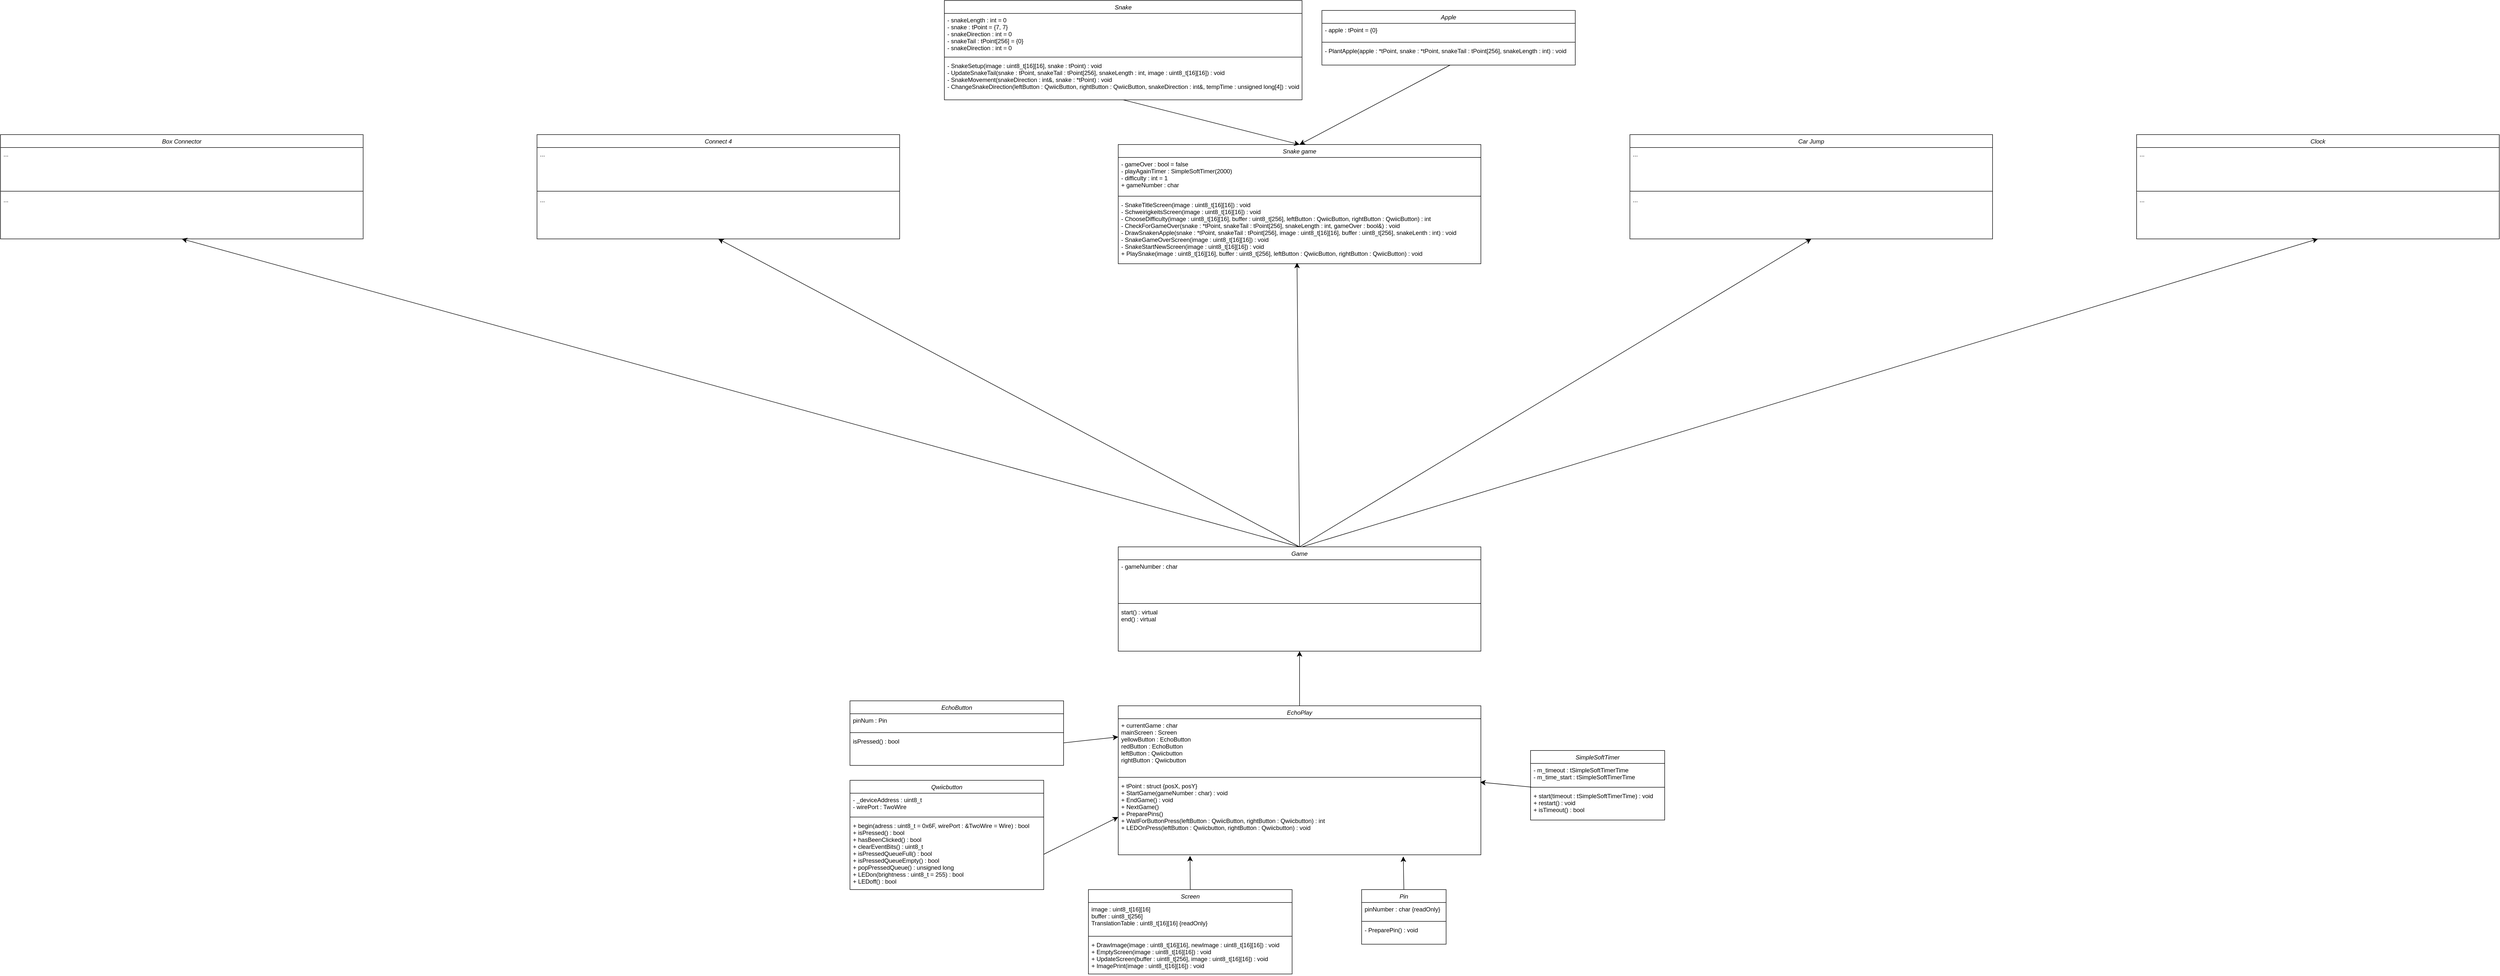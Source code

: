 <mxfile version="28.1.1">
  <diagram id="C5RBs43oDa-KdzZeNtuy" name="Snake">
    <mxGraphModel dx="4626" dy="3603" grid="1" gridSize="10" guides="1" tooltips="1" connect="1" arrows="1" fold="1" page="0" pageScale="1" pageWidth="827" pageHeight="1169" math="0" shadow="0">
      <root>
        <mxCell id="WIyWlLk6GJQsqaUBKTNV-0" />
        <mxCell id="WIyWlLk6GJQsqaUBKTNV-1" parent="WIyWlLk6GJQsqaUBKTNV-0" />
        <mxCell id="zkfFHV4jXpPFQw0GAbJ--0" value="Snake" style="swimlane;fontStyle=2;align=center;verticalAlign=top;childLayout=stackLayout;horizontal=1;startSize=26;horizontalStack=0;resizeParent=1;resizeLast=0;collapsible=1;marginBottom=0;rounded=0;shadow=0;strokeWidth=1;" parent="WIyWlLk6GJQsqaUBKTNV-1" vertex="1">
          <mxGeometry x="-970" y="-2710" width="720" height="200" as="geometry">
            <mxRectangle x="230" y="140" width="160" height="26" as="alternateBounds" />
          </mxGeometry>
        </mxCell>
        <mxCell id="zkfFHV4jXpPFQw0GAbJ--3" value="- snakeLength : int = 0&#xa;- snake : tPoint = {7, 7}&#xa;- snakeDirection : int = 0&#xa;- snakeTail : tPoint[256] = {0}&#xa;- snakeDirection : int = 0" style="text;align=left;verticalAlign=top;spacingLeft=4;spacingRight=4;overflow=hidden;rotatable=0;points=[[0,0.5],[1,0.5]];portConstraint=eastwest;rounded=0;shadow=0;html=0;" parent="zkfFHV4jXpPFQw0GAbJ--0" vertex="1">
          <mxGeometry y="26" width="720" height="84" as="geometry" />
        </mxCell>
        <mxCell id="zkfFHV4jXpPFQw0GAbJ--4" value="" style="line;html=1;strokeWidth=1;align=left;verticalAlign=middle;spacingTop=-1;spacingLeft=3;spacingRight=3;rotatable=0;labelPosition=right;points=[];portConstraint=eastwest;" parent="zkfFHV4jXpPFQw0GAbJ--0" vertex="1">
          <mxGeometry y="110" width="720" height="8" as="geometry" />
        </mxCell>
        <mxCell id="zkfFHV4jXpPFQw0GAbJ--5" value="- SnakeSetup(image : uint8_t[16][16], snake : tPoint) : void&#xa;- UpdateSnakeTail(snake : tPoint, snakeTail : tPoint[256], snakeLength : int, image : uint8_t[16][16]) : void&#xa;- SnakeMovement(snakeDirection : int&amp;, snake : *tPoint) : void&#xa;- ChangeSnakeDirection(leftButton : QwiicButton, rightButton : QwiicButton, snakeDirection : int&amp;, tempTime : unsigned long[4]) : void&#xa;" style="text;align=left;verticalAlign=top;spacingLeft=4;spacingRight=4;overflow=hidden;rotatable=0;points=[[0,0.5],[1,0.5]];portConstraint=eastwest;" parent="zkfFHV4jXpPFQw0GAbJ--0" vertex="1">
          <mxGeometry y="118" width="720" height="68" as="geometry" />
        </mxCell>
        <mxCell id="EPb7erDvm0e9K2WXAWxK-14" value="Snake game" style="swimlane;fontStyle=2;align=center;verticalAlign=top;childLayout=stackLayout;horizontal=1;startSize=26;horizontalStack=0;resizeParent=1;resizeLast=0;collapsible=1;marginBottom=0;rounded=0;shadow=0;strokeWidth=1;" parent="WIyWlLk6GJQsqaUBKTNV-1" vertex="1">
          <mxGeometry x="-620" y="-2420" width="730" height="240" as="geometry">
            <mxRectangle x="230" y="140" width="160" height="26" as="alternateBounds" />
          </mxGeometry>
        </mxCell>
        <mxCell id="EPb7erDvm0e9K2WXAWxK-15" value="- gameOver : bool = false&#xa;- playAgainTimer : SimpleSoftTimer(2000)&#xa;- difficulty : int = 1&#xa;+ gameNumber : char" style="text;align=left;verticalAlign=top;spacingLeft=4;spacingRight=4;overflow=hidden;rotatable=0;points=[[0,0.5],[1,0.5]];portConstraint=eastwest;rounded=0;shadow=0;html=0;" parent="EPb7erDvm0e9K2WXAWxK-14" vertex="1">
          <mxGeometry y="26" width="730" height="74" as="geometry" />
        </mxCell>
        <mxCell id="EPb7erDvm0e9K2WXAWxK-16" value="" style="line;html=1;strokeWidth=1;align=left;verticalAlign=middle;spacingTop=-1;spacingLeft=3;spacingRight=3;rotatable=0;labelPosition=right;points=[];portConstraint=eastwest;" parent="EPb7erDvm0e9K2WXAWxK-14" vertex="1">
          <mxGeometry y="100" width="730" height="8" as="geometry" />
        </mxCell>
        <mxCell id="EPb7erDvm0e9K2WXAWxK-17" value="- SnakeTitleScreen(image : uint8_t[16][16]) : void&#xa;- SchweirigkeitsScreen(image : uint8_t[16][16]) : void&#xa;- ChooseDifficulty(image : uint8_t[16][16], buffer : uint8_t[256], leftButton : QwiicButton, rightButton : QwiicButton) : int&#xa;- CheckForGameOver(snake : *tPoint, snakeTail : tPoint[256], snakeLength : int, gameOver : bool&amp;) : void&#xa;- DrawSnakenApple(snake : *tPoint, snakeTail : tPoint[256], image : uint8_t[16][16], buffer : uint8_t[256], snakeLenth : int) : void&#xa;- SnakeGameOverScreen(image : uint8_t[16][16]) : void&#xa;- SnakeStartNewScreen(image : uint8_t[16][16]) : void&#xa;+ PlaySnake(image : uint8_t[16][16], buffer : uint8_t[256], leftButton : QwiicButton, rightButton : QwiicButton) : void" style="text;align=left;verticalAlign=top;spacingLeft=4;spacingRight=4;overflow=hidden;rotatable=0;points=[[0,0.5],[1,0.5]];portConstraint=eastwest;" parent="EPb7erDvm0e9K2WXAWxK-14" vertex="1">
          <mxGeometry y="108" width="730" height="132" as="geometry" />
        </mxCell>
        <mxCell id="EPb7erDvm0e9K2WXAWxK-13" value="" style="edgeStyle=none;curved=1;rounded=0;orthogonalLoop=1;jettySize=auto;html=1;fontSize=12;startSize=8;endSize=8;entryX=0.5;entryY=0;entryDx=0;entryDy=0;exitX=0.5;exitY=1;exitDx=0;exitDy=0;" parent="WIyWlLk6GJQsqaUBKTNV-1" source="zkfFHV4jXpPFQw0GAbJ--0" target="EPb7erDvm0e9K2WXAWxK-14" edge="1">
          <mxGeometry relative="1" as="geometry">
            <mxPoint x="-390" y="-2141.002" as="sourcePoint" />
            <mxPoint x="-239.27" y="-2140.916" as="targetPoint" />
          </mxGeometry>
        </mxCell>
        <mxCell id="EPb7erDvm0e9K2WXAWxK-24" value="Apple" style="swimlane;fontStyle=2;align=center;verticalAlign=top;childLayout=stackLayout;horizontal=1;startSize=26;horizontalStack=0;resizeParent=1;resizeLast=0;collapsible=1;marginBottom=0;rounded=0;shadow=0;strokeWidth=1;" parent="WIyWlLk6GJQsqaUBKTNV-1" vertex="1">
          <mxGeometry x="-210" y="-2690" width="510" height="110" as="geometry">
            <mxRectangle x="230" y="140" width="160" height="26" as="alternateBounds" />
          </mxGeometry>
        </mxCell>
        <mxCell id="EPb7erDvm0e9K2WXAWxK-25" value="- apple : tPoint = {0}" style="text;align=left;verticalAlign=top;spacingLeft=4;spacingRight=4;overflow=hidden;rotatable=0;points=[[0,0.5],[1,0.5]];portConstraint=eastwest;rounded=0;shadow=0;html=0;" parent="EPb7erDvm0e9K2WXAWxK-24" vertex="1">
          <mxGeometry y="26" width="510" height="34" as="geometry" />
        </mxCell>
        <mxCell id="EPb7erDvm0e9K2WXAWxK-26" value="" style="line;html=1;strokeWidth=1;align=left;verticalAlign=middle;spacingTop=-1;spacingLeft=3;spacingRight=3;rotatable=0;labelPosition=right;points=[];portConstraint=eastwest;" parent="EPb7erDvm0e9K2WXAWxK-24" vertex="1">
          <mxGeometry y="60" width="510" height="8" as="geometry" />
        </mxCell>
        <mxCell id="EPb7erDvm0e9K2WXAWxK-27" value="- PlantApple(apple : *tPoint, snake : *tPoint, snakeTail : tPoint[256], snakeLength : int) : void" style="text;align=left;verticalAlign=top;spacingLeft=4;spacingRight=4;overflow=hidden;rotatable=0;points=[[0,0.5],[1,0.5]];portConstraint=eastwest;" parent="EPb7erDvm0e9K2WXAWxK-24" vertex="1">
          <mxGeometry y="68" width="510" height="42" as="geometry" />
        </mxCell>
        <mxCell id="EPb7erDvm0e9K2WXAWxK-30" value="EchoPlay" style="swimlane;fontStyle=2;align=center;verticalAlign=top;childLayout=stackLayout;horizontal=1;startSize=26;horizontalStack=0;resizeParent=1;resizeLast=0;collapsible=1;marginBottom=0;rounded=0;shadow=0;strokeWidth=1;" parent="WIyWlLk6GJQsqaUBKTNV-1" vertex="1">
          <mxGeometry x="-620" y="-1290" width="730" height="300" as="geometry">
            <mxRectangle x="230" y="140" width="160" height="26" as="alternateBounds" />
          </mxGeometry>
        </mxCell>
        <mxCell id="EPb7erDvm0e9K2WXAWxK-31" value="+ currentGame : char&#xa;mainScreen : Screen&#xa;yellowButton : EchoButton&#xa;redButton : EchoButton&#xa;leftButton : Qwiicbutton&#xa;rightButton : Qwiicbutton&#xa;" style="text;align=left;verticalAlign=top;spacingLeft=4;spacingRight=4;overflow=hidden;rotatable=0;points=[[0,0.5],[1,0.5]];portConstraint=eastwest;rounded=0;shadow=0;html=0;" parent="EPb7erDvm0e9K2WXAWxK-30" vertex="1">
          <mxGeometry y="26" width="730" height="114" as="geometry" />
        </mxCell>
        <mxCell id="EPb7erDvm0e9K2WXAWxK-32" value="" style="line;html=1;strokeWidth=1;align=left;verticalAlign=middle;spacingTop=-1;spacingLeft=3;spacingRight=3;rotatable=0;labelPosition=right;points=[];portConstraint=eastwest;" parent="EPb7erDvm0e9K2WXAWxK-30" vertex="1">
          <mxGeometry y="140" width="730" height="8" as="geometry" />
        </mxCell>
        <mxCell id="EPb7erDvm0e9K2WXAWxK-33" value="+ tPoint : struct {posX, posY}&#xa;+ StartGame(gameNumber : char) : void&#xa;+ EndGame() : void&#xa;+ NextGame()&#xa;+ PreparePins()&#xa;+ WaitForButtonPress(leftButton : QwiicButton, rightButton : Qwiicbutton) : int&#xa;+ LEDOnPress(leftButton : Qwiicbutton, rightButton : Qwiicbutton) : void&#xa;&#xa;" style="text;align=left;verticalAlign=top;spacingLeft=4;spacingRight=4;overflow=hidden;rotatable=0;points=[[0,0.5],[1,0.5]];portConstraint=eastwest;" parent="EPb7erDvm0e9K2WXAWxK-30" vertex="1">
          <mxGeometry y="148" width="730" height="152" as="geometry" />
        </mxCell>
        <mxCell id="EPb7erDvm0e9K2WXAWxK-44" value="" style="edgeStyle=none;curved=1;rounded=0;orthogonalLoop=1;jettySize=auto;html=1;fontSize=12;startSize=8;endSize=8;entryX=0.786;entryY=1.022;entryDx=0;entryDy=0;entryPerimeter=0;exitX=0.5;exitY=0;exitDx=0;exitDy=0;" parent="WIyWlLk6GJQsqaUBKTNV-1" source="EPb7erDvm0e9K2WXAWxK-41" target="EPb7erDvm0e9K2WXAWxK-33" edge="1">
          <mxGeometry relative="1" as="geometry">
            <mxPoint x="100.0" y="-1114.883" as="sourcePoint" />
            <mxPoint x="105.73" y="-1107.388" as="targetPoint" />
          </mxGeometry>
        </mxCell>
        <mxCell id="EPb7erDvm0e9K2WXAWxK-58" value="" style="edgeStyle=none;curved=1;rounded=0;orthogonalLoop=1;jettySize=auto;html=1;fontSize=12;startSize=8;endSize=8;exitX=0.5;exitY=0;exitDx=0;exitDy=0;" parent="WIyWlLk6GJQsqaUBKTNV-1" source="EPb7erDvm0e9K2WXAWxK-30" target="EPb7erDvm0e9K2WXAWxK-55" edge="1">
          <mxGeometry relative="1" as="geometry">
            <mxPoint x="-260" y="-840" as="sourcePoint" />
          </mxGeometry>
        </mxCell>
        <mxCell id="EPb7erDvm0e9K2WXAWxK-41" value="Pin" style="swimlane;fontStyle=2;align=center;verticalAlign=top;childLayout=stackLayout;horizontal=1;startSize=26;horizontalStack=0;resizeParent=1;resizeLast=0;collapsible=1;marginBottom=0;rounded=0;shadow=0;strokeWidth=1;" parent="WIyWlLk6GJQsqaUBKTNV-1" vertex="1">
          <mxGeometry x="-130" y="-920" width="170" height="110" as="geometry">
            <mxRectangle x="230" y="140" width="160" height="26" as="alternateBounds" />
          </mxGeometry>
        </mxCell>
        <mxCell id="EPb7erDvm0e9K2WXAWxK-42" value="pinNumber : char {readOnly}" style="text;align=left;verticalAlign=top;spacingLeft=4;spacingRight=4;overflow=hidden;rotatable=0;points=[[0,0.5],[1,0.5]];portConstraint=eastwest;rounded=0;shadow=0;html=0;" parent="EPb7erDvm0e9K2WXAWxK-41" vertex="1">
          <mxGeometry y="26" width="170" height="34" as="geometry" />
        </mxCell>
        <mxCell id="EPb7erDvm0e9K2WXAWxK-43" value="" style="line;html=1;strokeWidth=1;align=left;verticalAlign=middle;spacingTop=-1;spacingLeft=3;spacingRight=3;rotatable=0;labelPosition=right;points=[];portConstraint=eastwest;" parent="EPb7erDvm0e9K2WXAWxK-41" vertex="1">
          <mxGeometry y="60" width="170" height="8" as="geometry" />
        </mxCell>
        <mxCell id="EPb7erDvm0e9K2WXAWxK-46" value="- PreparePin() : void" style="text;align=left;verticalAlign=top;spacingLeft=4;spacingRight=4;overflow=hidden;rotatable=0;points=[[0,0.5],[1,0.5]];portConstraint=eastwest;rounded=0;shadow=0;html=0;" parent="EPb7erDvm0e9K2WXAWxK-41" vertex="1">
          <mxGeometry y="68" width="170" height="42" as="geometry" />
        </mxCell>
        <mxCell id="EPb7erDvm0e9K2WXAWxK-64" value="" style="edgeStyle=none;curved=1;rounded=0;orthogonalLoop=1;jettySize=auto;html=1;fontSize=12;startSize=8;endSize=8;exitX=0.5;exitY=0;exitDx=0;exitDy=0;entryX=0.5;entryY=1;entryDx=0;entryDy=0;" parent="WIyWlLk6GJQsqaUBKTNV-1" source="EPb7erDvm0e9K2WXAWxK-55" target="EPb7erDvm0e9K2WXAWxK-60" edge="1">
          <mxGeometry relative="1" as="geometry" />
        </mxCell>
        <mxCell id="EPb7erDvm0e9K2WXAWxK-55" value="Game" style="swimlane;fontStyle=2;align=center;verticalAlign=top;childLayout=stackLayout;horizontal=1;startSize=26;horizontalStack=0;resizeParent=1;resizeLast=0;collapsible=1;marginBottom=0;rounded=0;shadow=0;strokeWidth=1;" parent="WIyWlLk6GJQsqaUBKTNV-1" vertex="1">
          <mxGeometry x="-620" y="-1610" width="730" height="210" as="geometry">
            <mxRectangle x="230" y="140" width="160" height="26" as="alternateBounds" />
          </mxGeometry>
        </mxCell>
        <mxCell id="EPb7erDvm0e9K2WXAWxK-56" value="- gameNumber : char&#xa;" style="text;align=left;verticalAlign=top;spacingLeft=4;spacingRight=4;overflow=hidden;rotatable=0;points=[[0,0.5],[1,0.5]];portConstraint=eastwest;rounded=0;shadow=0;html=0;" parent="EPb7erDvm0e9K2WXAWxK-55" vertex="1">
          <mxGeometry y="26" width="730" height="84" as="geometry" />
        </mxCell>
        <mxCell id="EPb7erDvm0e9K2WXAWxK-57" value="" style="line;html=1;strokeWidth=1;align=left;verticalAlign=middle;spacingTop=-1;spacingLeft=3;spacingRight=3;rotatable=0;labelPosition=right;points=[];portConstraint=eastwest;" parent="EPb7erDvm0e9K2WXAWxK-55" vertex="1">
          <mxGeometry y="110" width="730" height="8" as="geometry" />
        </mxCell>
        <mxCell id="EWlRzlxdhO2FhHiECtLa-30" value="start() : virtual&#xa;end() : virtual&#xa;&#xa;" style="text;align=left;verticalAlign=top;spacingLeft=4;spacingRight=4;overflow=hidden;rotatable=0;points=[[0,0.5],[1,0.5]];portConstraint=eastwest;rounded=0;shadow=0;html=0;" parent="EPb7erDvm0e9K2WXAWxK-55" vertex="1">
          <mxGeometry y="118" width="730" height="84" as="geometry" />
        </mxCell>
        <mxCell id="EPb7erDvm0e9K2WXAWxK-28" value="" style="edgeStyle=none;curved=1;rounded=0;orthogonalLoop=1;jettySize=auto;html=1;fontSize=12;startSize=8;endSize=8;entryX=0.5;entryY=0;entryDx=0;entryDy=0;exitX=0.506;exitY=1;exitDx=0;exitDy=0;exitPerimeter=0;" parent="WIyWlLk6GJQsqaUBKTNV-1" source="EPb7erDvm0e9K2WXAWxK-27" target="EPb7erDvm0e9K2WXAWxK-14" edge="1">
          <mxGeometry relative="1" as="geometry">
            <mxPoint x="-140.004" y="-2174" as="sourcePoint" />
            <mxPoint x="-74.888" y="-2124" as="targetPoint" />
          </mxGeometry>
        </mxCell>
        <mxCell id="EPb7erDvm0e9K2WXAWxK-60" value="Car Jump" style="swimlane;fontStyle=2;align=center;verticalAlign=top;childLayout=stackLayout;horizontal=1;startSize=26;horizontalStack=0;resizeParent=1;resizeLast=0;collapsible=1;marginBottom=0;rounded=0;shadow=0;strokeWidth=1;" parent="WIyWlLk6GJQsqaUBKTNV-1" vertex="1">
          <mxGeometry x="410" y="-2440" width="730" height="210" as="geometry">
            <mxRectangle x="230" y="140" width="160" height="26" as="alternateBounds" />
          </mxGeometry>
        </mxCell>
        <mxCell id="EPb7erDvm0e9K2WXAWxK-61" value="..." style="text;align=left;verticalAlign=top;spacingLeft=4;spacingRight=4;overflow=hidden;rotatable=0;points=[[0,0.5],[1,0.5]];portConstraint=eastwest;rounded=0;shadow=0;html=0;" parent="EPb7erDvm0e9K2WXAWxK-60" vertex="1">
          <mxGeometry y="26" width="730" height="84" as="geometry" />
        </mxCell>
        <mxCell id="EPb7erDvm0e9K2WXAWxK-62" value="" style="line;html=1;strokeWidth=1;align=left;verticalAlign=middle;spacingTop=-1;spacingLeft=3;spacingRight=3;rotatable=0;labelPosition=right;points=[];portConstraint=eastwest;" parent="EPb7erDvm0e9K2WXAWxK-60" vertex="1">
          <mxGeometry y="110" width="730" height="8" as="geometry" />
        </mxCell>
        <mxCell id="EPb7erDvm0e9K2WXAWxK-63" value="..." style="text;align=left;verticalAlign=top;spacingLeft=4;spacingRight=4;overflow=hidden;rotatable=0;points=[[0,0.5],[1,0.5]];portConstraint=eastwest;rounded=0;shadow=0;html=0;" parent="EPb7erDvm0e9K2WXAWxK-60" vertex="1">
          <mxGeometry y="118" width="730" height="84" as="geometry" />
        </mxCell>
        <mxCell id="EPb7erDvm0e9K2WXAWxK-65" value="" style="edgeStyle=none;curved=1;rounded=0;orthogonalLoop=1;jettySize=auto;html=1;fontSize=12;startSize=8;endSize=8;entryX=0.493;entryY=0.984;entryDx=0;entryDy=0;entryPerimeter=0;" parent="WIyWlLk6GJQsqaUBKTNV-1" target="EPb7erDvm0e9K2WXAWxK-17" edge="1">
          <mxGeometry relative="1" as="geometry">
            <mxPoint x="-255" y="-1610" as="sourcePoint" />
            <mxPoint x="340" y="-220" as="targetPoint" />
          </mxGeometry>
        </mxCell>
        <mxCell id="EPb7erDvm0e9K2WXAWxK-70" value="" style="edgeStyle=none;curved=1;rounded=0;orthogonalLoop=1;jettySize=auto;html=1;fontSize=12;startSize=8;endSize=8;entryX=0.5;entryY=1;entryDx=0;entryDy=0;" parent="WIyWlLk6GJQsqaUBKTNV-1" target="EPb7erDvm0e9K2WXAWxK-71" edge="1">
          <mxGeometry relative="1" as="geometry">
            <mxPoint x="-255" y="-1610" as="sourcePoint" />
            <mxPoint x="-1479.403" y="-320" as="targetPoint" />
          </mxGeometry>
        </mxCell>
        <mxCell id="EPb7erDvm0e9K2WXAWxK-71" value="Connect 4" style="swimlane;fontStyle=2;align=center;verticalAlign=top;childLayout=stackLayout;horizontal=1;startSize=26;horizontalStack=0;resizeParent=1;resizeLast=0;collapsible=1;marginBottom=0;rounded=0;shadow=0;strokeWidth=1;" parent="WIyWlLk6GJQsqaUBKTNV-1" vertex="1">
          <mxGeometry x="-1790" y="-2440" width="730" height="210" as="geometry">
            <mxRectangle x="230" y="140" width="160" height="26" as="alternateBounds" />
          </mxGeometry>
        </mxCell>
        <mxCell id="EPb7erDvm0e9K2WXAWxK-72" value="..." style="text;align=left;verticalAlign=top;spacingLeft=4;spacingRight=4;overflow=hidden;rotatable=0;points=[[0,0.5],[1,0.5]];portConstraint=eastwest;rounded=0;shadow=0;html=0;" parent="EPb7erDvm0e9K2WXAWxK-71" vertex="1">
          <mxGeometry y="26" width="730" height="84" as="geometry" />
        </mxCell>
        <mxCell id="EPb7erDvm0e9K2WXAWxK-73" value="" style="line;html=1;strokeWidth=1;align=left;verticalAlign=middle;spacingTop=-1;spacingLeft=3;spacingRight=3;rotatable=0;labelPosition=right;points=[];portConstraint=eastwest;" parent="EPb7erDvm0e9K2WXAWxK-71" vertex="1">
          <mxGeometry y="110" width="730" height="8" as="geometry" />
        </mxCell>
        <mxCell id="EPb7erDvm0e9K2WXAWxK-74" value="..." style="text;align=left;verticalAlign=top;spacingLeft=4;spacingRight=4;overflow=hidden;rotatable=0;points=[[0,0.5],[1,0.5]];portConstraint=eastwest;rounded=0;shadow=0;html=0;" parent="EPb7erDvm0e9K2WXAWxK-71" vertex="1">
          <mxGeometry y="118" width="730" height="84" as="geometry" />
        </mxCell>
        <mxCell id="EPb7erDvm0e9K2WXAWxK-75" value="" style="edgeStyle=none;curved=1;rounded=0;orthogonalLoop=1;jettySize=auto;html=1;fontSize=12;startSize=8;endSize=8;entryX=0.5;entryY=1;entryDx=0;entryDy=0;" parent="WIyWlLk6GJQsqaUBKTNV-1" target="EPb7erDvm0e9K2WXAWxK-76" edge="1">
          <mxGeometry relative="1" as="geometry">
            <mxPoint x="-250" y="-1610" as="sourcePoint" />
          </mxGeometry>
        </mxCell>
        <mxCell id="EPb7erDvm0e9K2WXAWxK-76" value="Clock" style="swimlane;fontStyle=2;align=center;verticalAlign=top;childLayout=stackLayout;horizontal=1;startSize=26;horizontalStack=0;resizeParent=1;resizeLast=0;collapsible=1;marginBottom=0;rounded=0;shadow=0;strokeWidth=1;" parent="WIyWlLk6GJQsqaUBKTNV-1" vertex="1">
          <mxGeometry x="1430" y="-2440" width="730" height="210" as="geometry">
            <mxRectangle x="230" y="140" width="160" height="26" as="alternateBounds" />
          </mxGeometry>
        </mxCell>
        <mxCell id="EPb7erDvm0e9K2WXAWxK-77" value="..." style="text;align=left;verticalAlign=top;spacingLeft=4;spacingRight=4;overflow=hidden;rotatable=0;points=[[0,0.5],[1,0.5]];portConstraint=eastwest;rounded=0;shadow=0;html=0;" parent="EPb7erDvm0e9K2WXAWxK-76" vertex="1">
          <mxGeometry y="26" width="730" height="84" as="geometry" />
        </mxCell>
        <mxCell id="EPb7erDvm0e9K2WXAWxK-78" value="" style="line;html=1;strokeWidth=1;align=left;verticalAlign=middle;spacingTop=-1;spacingLeft=3;spacingRight=3;rotatable=0;labelPosition=right;points=[];portConstraint=eastwest;" parent="EPb7erDvm0e9K2WXAWxK-76" vertex="1">
          <mxGeometry y="110" width="730" height="8" as="geometry" />
        </mxCell>
        <mxCell id="EPb7erDvm0e9K2WXAWxK-79" value="..." style="text;align=left;verticalAlign=top;spacingLeft=4;spacingRight=4;overflow=hidden;rotatable=0;points=[[0,0.5],[1,0.5]];portConstraint=eastwest;rounded=0;shadow=0;html=0;" parent="EPb7erDvm0e9K2WXAWxK-76" vertex="1">
          <mxGeometry y="118" width="730" height="84" as="geometry" />
        </mxCell>
        <mxCell id="EPb7erDvm0e9K2WXAWxK-85" value="" style="edgeStyle=none;curved=1;rounded=0;orthogonalLoop=1;jettySize=auto;html=1;fontSize=12;startSize=8;endSize=8;entryX=0.5;entryY=1;entryDx=0;entryDy=0;exitX=0.5;exitY=0;exitDx=0;exitDy=0;" parent="WIyWlLk6GJQsqaUBKTNV-1" source="EPb7erDvm0e9K2WXAWxK-55" target="EPb7erDvm0e9K2WXAWxK-86" edge="1">
          <mxGeometry relative="1" as="geometry">
            <mxPoint x="-260" y="-570" as="sourcePoint" />
            <mxPoint x="-2559.403" y="-320" as="targetPoint" />
          </mxGeometry>
        </mxCell>
        <mxCell id="EPb7erDvm0e9K2WXAWxK-86" value="Box Connector" style="swimlane;fontStyle=2;align=center;verticalAlign=top;childLayout=stackLayout;horizontal=1;startSize=26;horizontalStack=0;resizeParent=1;resizeLast=0;collapsible=1;marginBottom=0;rounded=0;shadow=0;strokeWidth=1;" parent="WIyWlLk6GJQsqaUBKTNV-1" vertex="1">
          <mxGeometry x="-2870" y="-2440" width="730" height="210" as="geometry">
            <mxRectangle x="230" y="140" width="160" height="26" as="alternateBounds" />
          </mxGeometry>
        </mxCell>
        <mxCell id="EPb7erDvm0e9K2WXAWxK-87" value="..." style="text;align=left;verticalAlign=top;spacingLeft=4;spacingRight=4;overflow=hidden;rotatable=0;points=[[0,0.5],[1,0.5]];portConstraint=eastwest;rounded=0;shadow=0;html=0;" parent="EPb7erDvm0e9K2WXAWxK-86" vertex="1">
          <mxGeometry y="26" width="730" height="84" as="geometry" />
        </mxCell>
        <mxCell id="EPb7erDvm0e9K2WXAWxK-88" value="" style="line;html=1;strokeWidth=1;align=left;verticalAlign=middle;spacingTop=-1;spacingLeft=3;spacingRight=3;rotatable=0;labelPosition=right;points=[];portConstraint=eastwest;" parent="EPb7erDvm0e9K2WXAWxK-86" vertex="1">
          <mxGeometry y="110" width="730" height="8" as="geometry" />
        </mxCell>
        <mxCell id="EPb7erDvm0e9K2WXAWxK-89" value="..." style="text;align=left;verticalAlign=top;spacingLeft=4;spacingRight=4;overflow=hidden;rotatable=0;points=[[0,0.5],[1,0.5]];portConstraint=eastwest;rounded=0;shadow=0;html=0;" parent="EPb7erDvm0e9K2WXAWxK-86" vertex="1">
          <mxGeometry y="118" width="730" height="84" as="geometry" />
        </mxCell>
        <mxCell id="EWlRzlxdhO2FhHiECtLa-0" value="Screen" style="swimlane;fontStyle=2;align=center;verticalAlign=top;childLayout=stackLayout;horizontal=1;startSize=26;horizontalStack=0;resizeParent=1;resizeLast=0;collapsible=1;marginBottom=0;rounded=0;shadow=0;strokeWidth=1;" parent="WIyWlLk6GJQsqaUBKTNV-1" vertex="1">
          <mxGeometry x="-680" y="-920" width="410" height="170" as="geometry">
            <mxRectangle x="230" y="140" width="160" height="26" as="alternateBounds" />
          </mxGeometry>
        </mxCell>
        <mxCell id="EWlRzlxdhO2FhHiECtLa-1" value="image : uint8_t[16][16]&#xa;buffer : uint8_t[256]&#xa;TranslationTable : uint8_t[16][16] {readOnly}" style="text;align=left;verticalAlign=top;spacingLeft=4;spacingRight=4;overflow=hidden;rotatable=0;points=[[0,0.5],[1,0.5]];portConstraint=eastwest;rounded=0;shadow=0;html=0;" parent="EWlRzlxdhO2FhHiECtLa-0" vertex="1">
          <mxGeometry y="26" width="410" height="64" as="geometry" />
        </mxCell>
        <mxCell id="EWlRzlxdhO2FhHiECtLa-2" value="" style="line;html=1;strokeWidth=1;align=left;verticalAlign=middle;spacingTop=-1;spacingLeft=3;spacingRight=3;rotatable=0;labelPosition=right;points=[];portConstraint=eastwest;" parent="EWlRzlxdhO2FhHiECtLa-0" vertex="1">
          <mxGeometry y="90" width="410" height="8" as="geometry" />
        </mxCell>
        <mxCell id="EWlRzlxdhO2FhHiECtLa-3" value="+ DrawImage(image : uint8_t[16][16], newImage : uint8_t[16][16]) : void&#xa;+ EmptyScreen(image : uint8_t[16][16]) : void&#xa;+ UpdateScreen(buffer : uint8_t[256], image : uint8_t[16][16]) : void&#xa;+ ImagePrint(image : uint8_t[16][16]) : void" style="text;align=left;verticalAlign=top;spacingLeft=4;spacingRight=4;overflow=hidden;rotatable=0;points=[[0,0.5],[1,0.5]];portConstraint=eastwest;" parent="EWlRzlxdhO2FhHiECtLa-0" vertex="1">
          <mxGeometry y="98" width="410" height="72" as="geometry" />
        </mxCell>
        <mxCell id="EWlRzlxdhO2FhHiECtLa-10" value="EchoButton" style="swimlane;fontStyle=2;align=center;verticalAlign=top;childLayout=stackLayout;horizontal=1;startSize=26;horizontalStack=0;resizeParent=1;resizeLast=0;collapsible=1;marginBottom=0;rounded=0;shadow=0;strokeWidth=1;" parent="WIyWlLk6GJQsqaUBKTNV-1" vertex="1">
          <mxGeometry x="-1160" y="-1300" width="430" height="130" as="geometry">
            <mxRectangle x="230" y="140" width="160" height="26" as="alternateBounds" />
          </mxGeometry>
        </mxCell>
        <mxCell id="EWlRzlxdhO2FhHiECtLa-11" value="pinNum : Pin&#xa;" style="text;align=left;verticalAlign=top;spacingLeft=4;spacingRight=4;overflow=hidden;rotatable=0;points=[[0,0.5],[1,0.5]];portConstraint=eastwest;rounded=0;shadow=0;html=0;" parent="EWlRzlxdhO2FhHiECtLa-10" vertex="1">
          <mxGeometry y="26" width="430" height="34" as="geometry" />
        </mxCell>
        <mxCell id="EWlRzlxdhO2FhHiECtLa-12" value="" style="line;html=1;strokeWidth=1;align=left;verticalAlign=middle;spacingTop=-1;spacingLeft=3;spacingRight=3;rotatable=0;labelPosition=right;points=[];portConstraint=eastwest;" parent="EWlRzlxdhO2FhHiECtLa-10" vertex="1">
          <mxGeometry y="60" width="430" height="8" as="geometry" />
        </mxCell>
        <mxCell id="EWlRzlxdhO2FhHiECtLa-34" value="isPressed() : bool&#xa;" style="text;align=left;verticalAlign=top;spacingLeft=4;spacingRight=4;overflow=hidden;rotatable=0;points=[[0,0.5],[1,0.5]];portConstraint=eastwest;rounded=0;shadow=0;html=0;" parent="EWlRzlxdhO2FhHiECtLa-10" vertex="1">
          <mxGeometry y="68" width="430" height="62" as="geometry" />
        </mxCell>
        <mxCell id="EWlRzlxdhO2FhHiECtLa-14" style="edgeStyle=none;curved=1;rounded=0;orthogonalLoop=1;jettySize=auto;html=1;exitX=0.999;exitY=0.269;exitDx=0;exitDy=0;entryX=0;entryY=0.322;entryDx=0;entryDy=0;entryPerimeter=0;fontSize=12;startSize=8;endSize=8;exitPerimeter=0;" parent="WIyWlLk6GJQsqaUBKTNV-1" target="EPb7erDvm0e9K2WXAWxK-31" edge="1" source="EWlRzlxdhO2FhHiECtLa-34">
          <mxGeometry relative="1" as="geometry">
            <mxPoint x="-790" y="-1191" as="sourcePoint" />
          </mxGeometry>
        </mxCell>
        <mxCell id="EWlRzlxdhO2FhHiECtLa-15" value="Qwiicbutton" style="swimlane;fontStyle=2;align=center;verticalAlign=top;childLayout=stackLayout;horizontal=1;startSize=26;horizontalStack=0;resizeParent=1;resizeLast=0;collapsible=1;marginBottom=0;rounded=0;shadow=0;strokeWidth=1;" parent="WIyWlLk6GJQsqaUBKTNV-1" vertex="1">
          <mxGeometry x="-1160" y="-1140" width="390" height="220" as="geometry">
            <mxRectangle x="230" y="140" width="160" height="26" as="alternateBounds" />
          </mxGeometry>
        </mxCell>
        <mxCell id="EWlRzlxdhO2FhHiECtLa-16" value="- _deviceAddress : uint8_t&#xa;- wirePort : TwoWire" style="text;align=left;verticalAlign=top;spacingLeft=4;spacingRight=4;overflow=hidden;rotatable=0;points=[[0,0.5],[1,0.5]];portConstraint=eastwest;rounded=0;shadow=0;html=0;" parent="EWlRzlxdhO2FhHiECtLa-15" vertex="1">
          <mxGeometry y="26" width="390" height="44" as="geometry" />
        </mxCell>
        <mxCell id="EWlRzlxdhO2FhHiECtLa-17" value="" style="line;html=1;strokeWidth=1;align=left;verticalAlign=middle;spacingTop=-1;spacingLeft=3;spacingRight=3;rotatable=0;labelPosition=right;points=[];portConstraint=eastwest;" parent="EWlRzlxdhO2FhHiECtLa-15" vertex="1">
          <mxGeometry y="70" width="390" height="8" as="geometry" />
        </mxCell>
        <mxCell id="EWlRzlxdhO2FhHiECtLa-18" value="+ begin(adress : uint8_t = 0x6F, wirePort : &amp;TwoWire = Wire) : bool&#xa;+ isPressed() : bool&#xa;+ hasBeenClicked() : bool&#xa;+ clearEventBits() : uint8_t&#xa;+ isPressedQueueFull() : bool&#xa;+ isPressedQueueEmpty() : bool&#xa;+ popPressedQueue() : unsigned long&#xa;+ LEDon(brightness : uint8_t = 255) : bool&#xa;+ LEDoff() : bool&#xa;" style="text;align=left;verticalAlign=top;spacingLeft=4;spacingRight=4;overflow=hidden;rotatable=0;points=[[0,0.5],[1,0.5]];portConstraint=eastwest;" parent="EWlRzlxdhO2FhHiECtLa-15" vertex="1">
          <mxGeometry y="78" width="390" height="142" as="geometry" />
        </mxCell>
        <mxCell id="EWlRzlxdhO2FhHiECtLa-19" style="edgeStyle=none;curved=1;rounded=0;orthogonalLoop=1;jettySize=auto;html=1;exitX=1;exitY=0.5;exitDx=0;exitDy=0;entryX=0;entryY=0.5;entryDx=0;entryDy=0;fontSize=12;startSize=8;endSize=8;" parent="WIyWlLk6GJQsqaUBKTNV-1" source="EWlRzlxdhO2FhHiECtLa-18" target="EPb7erDvm0e9K2WXAWxK-33" edge="1">
          <mxGeometry relative="1" as="geometry" />
        </mxCell>
        <mxCell id="EWlRzlxdhO2FhHiECtLa-21" style="edgeStyle=none;curved=1;rounded=0;orthogonalLoop=1;jettySize=auto;html=1;exitX=0.5;exitY=0;exitDx=0;exitDy=0;entryX=0.198;entryY=1.014;entryDx=0;entryDy=0;entryPerimeter=0;fontSize=12;startSize=8;endSize=8;" parent="WIyWlLk6GJQsqaUBKTNV-1" source="EWlRzlxdhO2FhHiECtLa-0" target="EPb7erDvm0e9K2WXAWxK-33" edge="1">
          <mxGeometry relative="1" as="geometry" />
        </mxCell>
        <mxCell id="EWlRzlxdhO2FhHiECtLa-22" value="SimpleSoftTimer" style="swimlane;fontStyle=2;align=center;verticalAlign=top;childLayout=stackLayout;horizontal=1;startSize=26;horizontalStack=0;resizeParent=1;resizeLast=0;collapsible=1;marginBottom=0;rounded=0;shadow=0;strokeWidth=1;" parent="WIyWlLk6GJQsqaUBKTNV-1" vertex="1">
          <mxGeometry x="210" y="-1200" width="270" height="140" as="geometry">
            <mxRectangle x="230" y="140" width="160" height="26" as="alternateBounds" />
          </mxGeometry>
        </mxCell>
        <mxCell id="EWlRzlxdhO2FhHiECtLa-23" value="- m_timeout : tSimpleSoftTimerTime&#xa;- m_time_start : tSimpleSoftTimerTime" style="text;align=left;verticalAlign=top;spacingLeft=4;spacingRight=4;overflow=hidden;rotatable=0;points=[[0,0.5],[1,0.5]];portConstraint=eastwest;rounded=0;shadow=0;html=0;" parent="EWlRzlxdhO2FhHiECtLa-22" vertex="1">
          <mxGeometry y="26" width="270" height="44" as="geometry" />
        </mxCell>
        <mxCell id="EWlRzlxdhO2FhHiECtLa-24" value="" style="line;html=1;strokeWidth=1;align=left;verticalAlign=middle;spacingTop=-1;spacingLeft=3;spacingRight=3;rotatable=0;labelPosition=right;points=[];portConstraint=eastwest;" parent="EWlRzlxdhO2FhHiECtLa-22" vertex="1">
          <mxGeometry y="70" width="270" height="8" as="geometry" />
        </mxCell>
        <mxCell id="EWlRzlxdhO2FhHiECtLa-25" value="+ start(timeout : tSimpleSoftTimerTime) : void&#xa;+ restart() : void&#xa;+ isTimeout() : bool" style="text;align=left;verticalAlign=top;spacingLeft=4;spacingRight=4;overflow=hidden;rotatable=0;points=[[0,0.5],[1,0.5]];portConstraint=eastwest;" parent="EWlRzlxdhO2FhHiECtLa-22" vertex="1">
          <mxGeometry y="78" width="270" height="62" as="geometry" />
        </mxCell>
        <mxCell id="EWlRzlxdhO2FhHiECtLa-26" style="edgeStyle=none;curved=1;rounded=0;orthogonalLoop=1;jettySize=auto;html=1;exitX=0.005;exitY=0.455;exitDx=0;exitDy=0;entryX=0.998;entryY=0.038;entryDx=0;entryDy=0;fontSize=12;startSize=8;endSize=8;exitPerimeter=0;entryPerimeter=0;" parent="WIyWlLk6GJQsqaUBKTNV-1" source="EWlRzlxdhO2FhHiECtLa-24" target="EPb7erDvm0e9K2WXAWxK-33" edge="1">
          <mxGeometry relative="1" as="geometry" />
        </mxCell>
      </root>
    </mxGraphModel>
  </diagram>
</mxfile>
